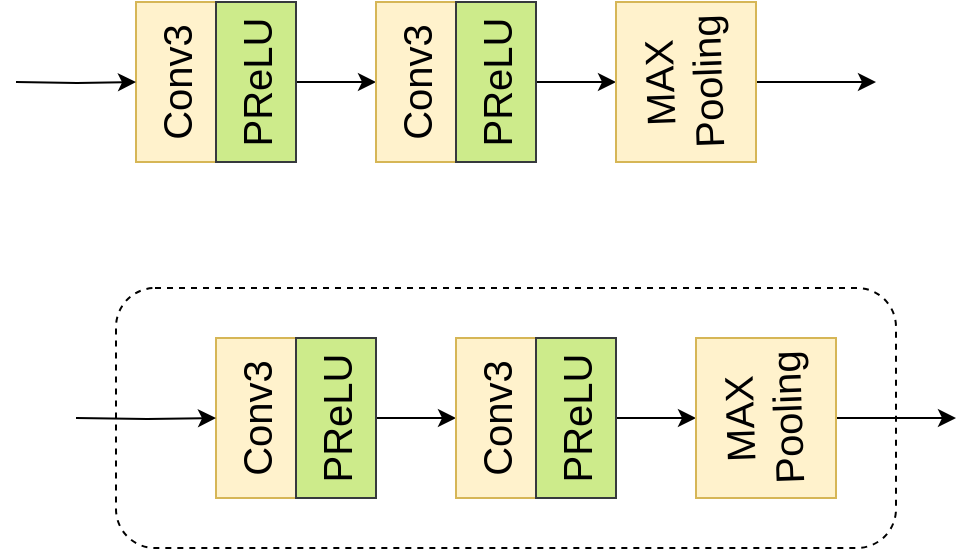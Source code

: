 <mxfile version="12.3.2" type="github" pages="1"><diagram id="tTCKdC9KljRwlCymSo3_" name="Page-1"><mxGraphModel dx="1264" dy="571" grid="1" gridSize="10" guides="1" tooltips="1" connect="1" arrows="1" fold="1" page="1" pageScale="1" pageWidth="827" pageHeight="1169" math="0" shadow="0"><root><mxCell id="0"/><mxCell id="1" parent="0"/><mxCell id="BqPhlIPVkG8bsoANztPo-2" value="" style="rounded=0;whiteSpace=wrap;html=1;fillColor=#fff2cc;strokeColor=#d6b656;" vertex="1" parent="1"><mxGeometry x="180" y="187" width="40" height="80" as="geometry"/></mxCell><mxCell id="BqPhlIPVkG8bsoANztPo-8" value="Conv3" style="text;html=1;strokeColor=none;fillColor=none;align=center;verticalAlign=middle;whiteSpace=wrap;rounded=0;rotation=-90;fontSize=20;" vertex="1" parent="1"><mxGeometry x="180" y="217" width="40" height="20" as="geometry"/></mxCell><mxCell id="BqPhlIPVkG8bsoANztPo-17" style="edgeStyle=orthogonalEdgeStyle;rounded=0;orthogonalLoop=1;jettySize=auto;html=1;exitX=1;exitY=0.5;exitDx=0;exitDy=0;fontSize=20;fontColor=#000000;" edge="1" parent="1" source="BqPhlIPVkG8bsoANztPo-9"><mxGeometry relative="1" as="geometry"><mxPoint x="300" y="227" as="targetPoint"/></mxGeometry></mxCell><mxCell id="BqPhlIPVkG8bsoANztPo-9" value="" style="rounded=0;whiteSpace=wrap;html=1;fillColor=#cdeb8b;strokeColor=#36393d;" vertex="1" parent="1"><mxGeometry x="220" y="187" width="40" height="80" as="geometry"/></mxCell><mxCell id="BqPhlIPVkG8bsoANztPo-10" value="PReLU" style="text;html=1;strokeColor=none;fillColor=none;align=center;verticalAlign=middle;whiteSpace=wrap;rounded=0;rotation=-90;fontSize=20;" vertex="1" parent="1"><mxGeometry x="220" y="217" width="40" height="20" as="geometry"/></mxCell><mxCell id="BqPhlIPVkG8bsoANztPo-11" value="" style="rounded=1;whiteSpace=wrap;html=1;fontSize=20;labelBackgroundColor=none;fontColor=#000000;dashed=1;" vertex="1" parent="1"><mxGeometry x="170" y="330" width="390" height="130" as="geometry"/></mxCell><mxCell id="BqPhlIPVkG8bsoANztPo-27" value="" style="rounded=0;whiteSpace=wrap;html=1;fillColor=#fff2cc;strokeColor=#d6b656;" vertex="1" parent="1"><mxGeometry x="300" y="187" width="40" height="80" as="geometry"/></mxCell><mxCell id="BqPhlIPVkG8bsoANztPo-28" value="Conv3" style="text;html=1;strokeColor=none;fillColor=none;align=center;verticalAlign=middle;whiteSpace=wrap;rounded=0;rotation=-90;fontSize=20;" vertex="1" parent="1"><mxGeometry x="300" y="217" width="40" height="20" as="geometry"/></mxCell><mxCell id="BqPhlIPVkG8bsoANztPo-29" style="edgeStyle=orthogonalEdgeStyle;rounded=0;orthogonalLoop=1;jettySize=auto;html=1;exitX=1;exitY=0.5;exitDx=0;exitDy=0;fontSize=20;fontColor=#000000;" edge="1" source="BqPhlIPVkG8bsoANztPo-30" parent="1"><mxGeometry relative="1" as="geometry"><mxPoint x="420" y="227" as="targetPoint"/></mxGeometry></mxCell><mxCell id="BqPhlIPVkG8bsoANztPo-30" value="" style="rounded=0;whiteSpace=wrap;html=1;fillColor=#cdeb8b;strokeColor=#36393d;" vertex="1" parent="1"><mxGeometry x="340" y="187" width="40" height="80" as="geometry"/></mxCell><mxCell id="BqPhlIPVkG8bsoANztPo-31" value="PReLU" style="text;html=1;strokeColor=none;fillColor=none;align=center;verticalAlign=middle;whiteSpace=wrap;rounded=0;rotation=-90;fontSize=20;" vertex="1" parent="1"><mxGeometry x="340" y="217" width="40" height="20" as="geometry"/></mxCell><mxCell id="BqPhlIPVkG8bsoANztPo-36" value="" style="edgeStyle=orthogonalEdgeStyle;rounded=0;orthogonalLoop=1;jettySize=auto;html=1;fontSize=20;fontColor=#000000;" edge="1" parent="1" source="BqPhlIPVkG8bsoANztPo-33"><mxGeometry relative="1" as="geometry"><mxPoint x="550" y="227" as="targetPoint"/></mxGeometry></mxCell><mxCell id="BqPhlIPVkG8bsoANztPo-33" value="" style="rounded=0;whiteSpace=wrap;html=1;fillColor=#fff2cc;strokeColor=#d6b656;" vertex="1" parent="1"><mxGeometry x="420" y="187" width="70" height="80" as="geometry"/></mxCell><mxCell id="BqPhlIPVkG8bsoANztPo-34" value="MAX&lt;br&gt;Pooling" style="text;html=1;strokeColor=none;fillColor=none;align=center;verticalAlign=middle;whiteSpace=wrap;rounded=0;dashed=1;labelBackgroundColor=none;fontSize=20;fontColor=#000000;rotation=-92;" vertex="1" parent="1"><mxGeometry x="413" y="217" width="80" height="20" as="geometry"/></mxCell><mxCell id="BqPhlIPVkG8bsoANztPo-38" style="edgeStyle=orthogonalEdgeStyle;rounded=0;orthogonalLoop=1;jettySize=auto;html=1;entryX=0;entryY=0.5;entryDx=0;entryDy=0;fontSize=20;fontColor=#000000;" edge="1" parent="1" target="BqPhlIPVkG8bsoANztPo-2"><mxGeometry relative="1" as="geometry"><mxPoint x="120" y="227" as="sourcePoint"/></mxGeometry></mxCell><mxCell id="BqPhlIPVkG8bsoANztPo-53" value="" style="rounded=0;whiteSpace=wrap;html=1;fillColor=#fff2cc;strokeColor=#d6b656;" vertex="1" parent="1"><mxGeometry x="220" y="355" width="40" height="80" as="geometry"/></mxCell><mxCell id="BqPhlIPVkG8bsoANztPo-54" value="Conv3" style="text;html=1;strokeColor=none;fillColor=none;align=center;verticalAlign=middle;whiteSpace=wrap;rounded=0;rotation=-90;fontSize=20;" vertex="1" parent="1"><mxGeometry x="220" y="385" width="40" height="20" as="geometry"/></mxCell><mxCell id="BqPhlIPVkG8bsoANztPo-55" style="edgeStyle=orthogonalEdgeStyle;rounded=0;orthogonalLoop=1;jettySize=auto;html=1;exitX=1;exitY=0.5;exitDx=0;exitDy=0;fontSize=20;fontColor=#000000;" edge="1" source="BqPhlIPVkG8bsoANztPo-56" parent="1"><mxGeometry relative="1" as="geometry"><mxPoint x="340" y="395" as="targetPoint"/></mxGeometry></mxCell><mxCell id="BqPhlIPVkG8bsoANztPo-56" value="" style="rounded=0;whiteSpace=wrap;html=1;fillColor=#cdeb8b;strokeColor=#36393d;" vertex="1" parent="1"><mxGeometry x="260" y="355" width="40" height="80" as="geometry"/></mxCell><mxCell id="BqPhlIPVkG8bsoANztPo-57" value="PReLU" style="text;html=1;strokeColor=none;fillColor=none;align=center;verticalAlign=middle;whiteSpace=wrap;rounded=0;rotation=-90;fontSize=20;" vertex="1" parent="1"><mxGeometry x="260" y="385" width="40" height="20" as="geometry"/></mxCell><mxCell id="BqPhlIPVkG8bsoANztPo-58" value="" style="rounded=0;whiteSpace=wrap;html=1;fillColor=#fff2cc;strokeColor=#d6b656;" vertex="1" parent="1"><mxGeometry x="340" y="355" width="40" height="80" as="geometry"/></mxCell><mxCell id="BqPhlIPVkG8bsoANztPo-59" value="Conv3" style="text;html=1;strokeColor=none;fillColor=none;align=center;verticalAlign=middle;whiteSpace=wrap;rounded=0;rotation=-90;fontSize=20;" vertex="1" parent="1"><mxGeometry x="340" y="385" width="40" height="20" as="geometry"/></mxCell><mxCell id="BqPhlIPVkG8bsoANztPo-60" style="edgeStyle=orthogonalEdgeStyle;rounded=0;orthogonalLoop=1;jettySize=auto;html=1;exitX=1;exitY=0.5;exitDx=0;exitDy=0;fontSize=20;fontColor=#000000;" edge="1" source="BqPhlIPVkG8bsoANztPo-61" parent="1"><mxGeometry relative="1" as="geometry"><mxPoint x="460" y="395" as="targetPoint"/></mxGeometry></mxCell><mxCell id="BqPhlIPVkG8bsoANztPo-61" value="" style="rounded=0;whiteSpace=wrap;html=1;fillColor=#cdeb8b;strokeColor=#36393d;" vertex="1" parent="1"><mxGeometry x="380" y="355" width="40" height="80" as="geometry"/></mxCell><mxCell id="BqPhlIPVkG8bsoANztPo-62" value="PReLU" style="text;html=1;strokeColor=none;fillColor=none;align=center;verticalAlign=middle;whiteSpace=wrap;rounded=0;rotation=-90;fontSize=20;" vertex="1" parent="1"><mxGeometry x="380" y="385" width="40" height="20" as="geometry"/></mxCell><mxCell id="BqPhlIPVkG8bsoANztPo-63" value="" style="edgeStyle=orthogonalEdgeStyle;rounded=0;orthogonalLoop=1;jettySize=auto;html=1;fontSize=20;fontColor=#000000;" edge="1" source="BqPhlIPVkG8bsoANztPo-64" parent="1"><mxGeometry relative="1" as="geometry"><mxPoint x="590" y="395" as="targetPoint"/></mxGeometry></mxCell><mxCell id="BqPhlIPVkG8bsoANztPo-64" value="" style="rounded=0;whiteSpace=wrap;html=1;fillColor=#fff2cc;strokeColor=#d6b656;" vertex="1" parent="1"><mxGeometry x="460" y="355" width="70" height="80" as="geometry"/></mxCell><mxCell id="BqPhlIPVkG8bsoANztPo-65" value="MAX&lt;br&gt;Pooling" style="text;html=1;strokeColor=none;fillColor=none;align=center;verticalAlign=middle;whiteSpace=wrap;rounded=0;dashed=1;labelBackgroundColor=none;fontSize=20;fontColor=#000000;rotation=-92;" vertex="1" parent="1"><mxGeometry x="453" y="385" width="80" height="20" as="geometry"/></mxCell><mxCell id="BqPhlIPVkG8bsoANztPo-66" style="edgeStyle=orthogonalEdgeStyle;rounded=0;orthogonalLoop=1;jettySize=auto;html=1;entryX=0;entryY=0.5;entryDx=0;entryDy=0;fontSize=20;fontColor=#000000;" edge="1" target="BqPhlIPVkG8bsoANztPo-53" parent="1"><mxGeometry relative="1" as="geometry"><mxPoint x="150" y="395" as="sourcePoint"/></mxGeometry></mxCell></root></mxGraphModel></diagram></mxfile>